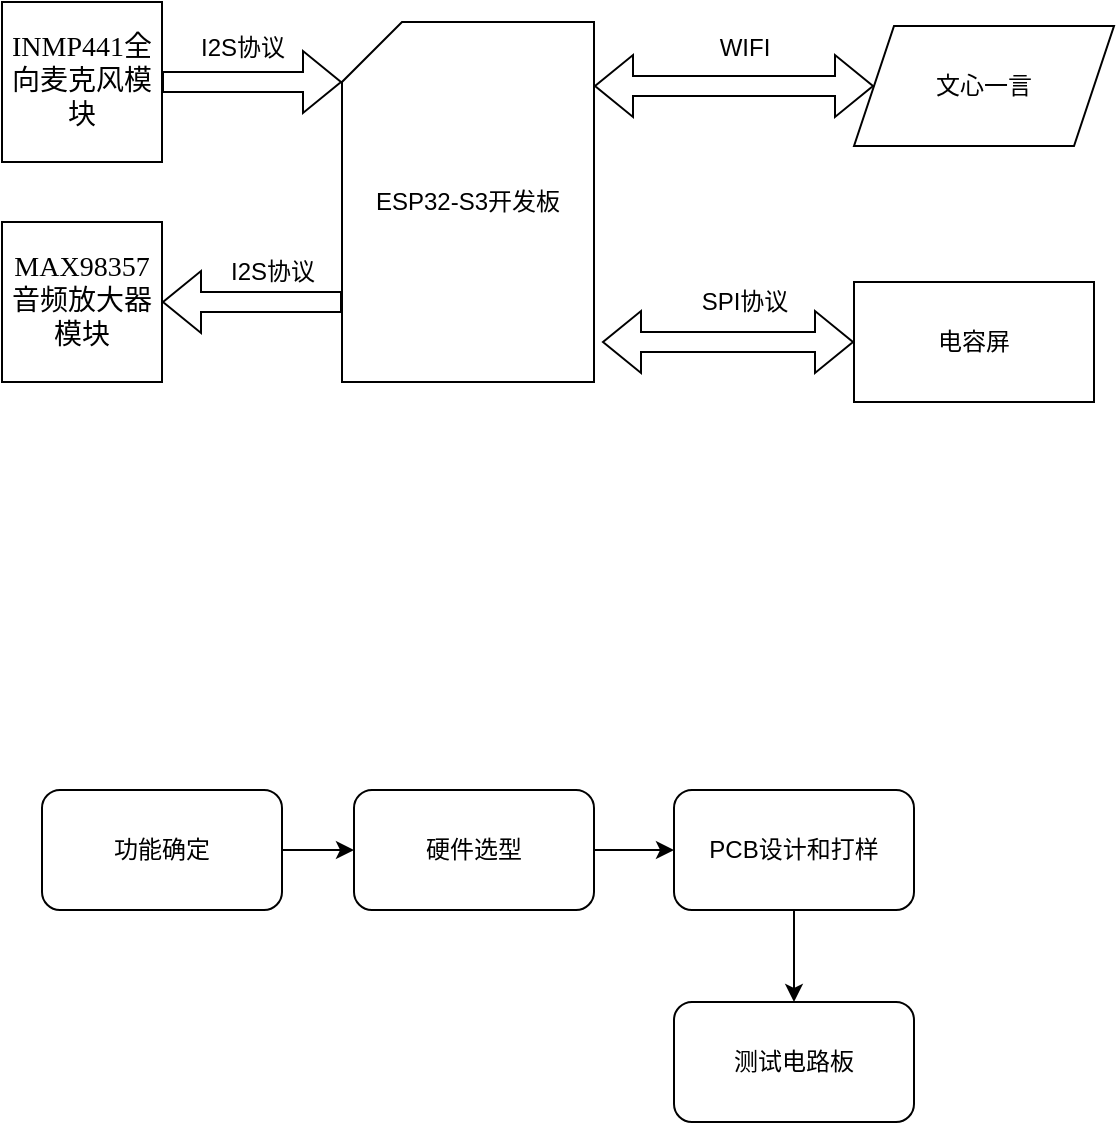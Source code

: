 <mxfile version="26.0.4">
  <diagram name="第 1 页" id="5_hrlgRrkxQNyP-M99RP">
    <mxGraphModel dx="868" dy="449" grid="1" gridSize="10" guides="1" tooltips="1" connect="1" arrows="1" fold="1" page="1" pageScale="1" pageWidth="827" pageHeight="1169" math="0" shadow="0">
      <root>
        <mxCell id="0" />
        <mxCell id="1" parent="0" />
        <mxCell id="xzWG090_1QoSRZAbisRV-2" value="ESP32-S3开发板" style="shape=card;whiteSpace=wrap;html=1;" vertex="1" parent="1">
          <mxGeometry x="280" y="170" width="126" height="180" as="geometry" />
        </mxCell>
        <mxCell id="xzWG090_1QoSRZAbisRV-3" value="文心一言" style="shape=parallelogram;perimeter=parallelogramPerimeter;whiteSpace=wrap;html=1;fixedSize=1;" vertex="1" parent="1">
          <mxGeometry x="536" y="172" width="130" height="60" as="geometry" />
        </mxCell>
        <mxCell id="xzWG090_1QoSRZAbisRV-10" value="" style="shape=flexArrow;endArrow=classic;startArrow=classic;html=1;rounded=0;entryX=0;entryY=0.5;entryDx=0;entryDy=0;" edge="1" parent="1" target="xzWG090_1QoSRZAbisRV-3">
          <mxGeometry width="100" height="100" relative="1" as="geometry">
            <mxPoint x="406" y="202" as="sourcePoint" />
            <mxPoint x="526" y="162" as="targetPoint" />
          </mxGeometry>
        </mxCell>
        <mxCell id="xzWG090_1QoSRZAbisRV-11" value="WIFI" style="text;html=1;align=center;verticalAlign=middle;resizable=0;points=[];autosize=1;strokeColor=none;fillColor=none;" vertex="1" parent="1">
          <mxGeometry x="456" y="168" width="50" height="30" as="geometry" />
        </mxCell>
        <mxCell id="xzWG090_1QoSRZAbisRV-13" value="&lt;p class=&quot;MsoNormal&quot;&gt;&lt;span style=&quot;mso-spacerun:&#39;yes&#39;;font-family:宋体;mso-ansi-font-weight:normal;&lt;br/&gt;mso-bidi-font-weight:bold;font-size:10.5pt;mso-font-kerning:1.0pt;&quot;&gt;&lt;font face=&quot;Times New Roman&quot;&gt;INMP441&lt;/font&gt;&lt;font face=&quot;宋体&quot;&gt;全向麦克风模块&lt;/font&gt;&lt;/span&gt;&lt;/p&gt;" style="whiteSpace=wrap;html=1;aspect=fixed;" vertex="1" parent="1">
          <mxGeometry x="110" y="160" width="80" height="80" as="geometry" />
        </mxCell>
        <mxCell id="xzWG090_1QoSRZAbisRV-14" value="&lt;p class=&quot;MsoNormal&quot;&gt;&lt;span style=&quot;mso-spacerun:&#39;yes&#39;;font-family:宋体;mso-ansi-font-weight:normal;&lt;br/&gt;mso-bidi-font-weight:bold;font-size:10.5pt;mso-font-kerning:1.0pt;&quot;&gt;&lt;font face=&quot;Times New Roman&quot;&gt;MAX98357&lt;/font&gt;&lt;font face=&quot;宋体&quot;&gt;音频放大器模块&lt;/font&gt;&lt;/span&gt;&lt;/p&gt;" style="whiteSpace=wrap;html=1;aspect=fixed;" vertex="1" parent="1">
          <mxGeometry x="110" y="270" width="80" height="80" as="geometry" />
        </mxCell>
        <mxCell id="xzWG090_1QoSRZAbisRV-16" value="" style="shape=flexArrow;endArrow=classic;html=1;rounded=0;exitX=1;exitY=0.5;exitDx=0;exitDy=0;entryX=0;entryY=0;entryDx=0;entryDy=30;entryPerimeter=0;" edge="1" parent="1" source="xzWG090_1QoSRZAbisRV-13" target="xzWG090_1QoSRZAbisRV-2">
          <mxGeometry width="50" height="50" relative="1" as="geometry">
            <mxPoint x="470" y="400" as="sourcePoint" />
            <mxPoint x="520" y="350" as="targetPoint" />
          </mxGeometry>
        </mxCell>
        <mxCell id="xzWG090_1QoSRZAbisRV-17" value="" style="shape=flexArrow;endArrow=classic;html=1;rounded=0;entryX=1;entryY=0.5;entryDx=0;entryDy=0;" edge="1" parent="1" target="xzWG090_1QoSRZAbisRV-14">
          <mxGeometry width="50" height="50" relative="1" as="geometry">
            <mxPoint x="280" y="310" as="sourcePoint" />
            <mxPoint x="414" y="410" as="targetPoint" />
          </mxGeometry>
        </mxCell>
        <mxCell id="xzWG090_1QoSRZAbisRV-18" value="I2S协议" style="text;html=1;align=center;verticalAlign=middle;resizable=0;points=[];autosize=1;strokeColor=none;fillColor=none;" vertex="1" parent="1">
          <mxGeometry x="195" y="168" width="70" height="30" as="geometry" />
        </mxCell>
        <mxCell id="xzWG090_1QoSRZAbisRV-19" value="I2S协议" style="text;html=1;align=center;verticalAlign=middle;resizable=0;points=[];autosize=1;strokeColor=none;fillColor=none;" vertex="1" parent="1">
          <mxGeometry x="210" y="280" width="70" height="30" as="geometry" />
        </mxCell>
        <mxCell id="xzWG090_1QoSRZAbisRV-21" value="电容屏" style="rounded=0;whiteSpace=wrap;html=1;" vertex="1" parent="1">
          <mxGeometry x="536" y="300" width="120" height="60" as="geometry" />
        </mxCell>
        <mxCell id="xzWG090_1QoSRZAbisRV-22" value="" style="shape=flexArrow;endArrow=classic;startArrow=classic;html=1;rounded=0;entryX=0;entryY=0.5;entryDx=0;entryDy=0;" edge="1" parent="1" target="xzWG090_1QoSRZAbisRV-21">
          <mxGeometry width="100" height="100" relative="1" as="geometry">
            <mxPoint x="410" y="330" as="sourcePoint" />
            <mxPoint x="460" y="230" as="targetPoint" />
          </mxGeometry>
        </mxCell>
        <mxCell id="xzWG090_1QoSRZAbisRV-23" value="SPI协议" style="text;html=1;align=center;verticalAlign=middle;resizable=0;points=[];autosize=1;strokeColor=none;fillColor=none;" vertex="1" parent="1">
          <mxGeometry x="446" y="295" width="70" height="30" as="geometry" />
        </mxCell>
        <mxCell id="xzWG090_1QoSRZAbisRV-30" value="" style="edgeStyle=orthogonalEdgeStyle;rounded=0;orthogonalLoop=1;jettySize=auto;html=1;" edge="1" parent="1" source="xzWG090_1QoSRZAbisRV-26" target="xzWG090_1QoSRZAbisRV-29">
          <mxGeometry relative="1" as="geometry" />
        </mxCell>
        <mxCell id="xzWG090_1QoSRZAbisRV-26" value="功能确定" style="rounded=1;whiteSpace=wrap;html=1;" vertex="1" parent="1">
          <mxGeometry x="130" y="554" width="120" height="60" as="geometry" />
        </mxCell>
        <mxCell id="xzWG090_1QoSRZAbisRV-32" value="" style="edgeStyle=orthogonalEdgeStyle;rounded=0;orthogonalLoop=1;jettySize=auto;html=1;" edge="1" parent="1" source="xzWG090_1QoSRZAbisRV-29" target="xzWG090_1QoSRZAbisRV-31">
          <mxGeometry relative="1" as="geometry" />
        </mxCell>
        <mxCell id="xzWG090_1QoSRZAbisRV-29" value="硬件选型" style="rounded=1;whiteSpace=wrap;html=1;" vertex="1" parent="1">
          <mxGeometry x="286" y="554" width="120" height="60" as="geometry" />
        </mxCell>
        <mxCell id="xzWG090_1QoSRZAbisRV-34" value="" style="edgeStyle=orthogonalEdgeStyle;rounded=0;orthogonalLoop=1;jettySize=auto;html=1;" edge="1" parent="1" source="xzWG090_1QoSRZAbisRV-31" target="xzWG090_1QoSRZAbisRV-33">
          <mxGeometry relative="1" as="geometry" />
        </mxCell>
        <mxCell id="xzWG090_1QoSRZAbisRV-31" value="PCB设计和打样" style="rounded=1;whiteSpace=wrap;html=1;" vertex="1" parent="1">
          <mxGeometry x="446" y="554" width="120" height="60" as="geometry" />
        </mxCell>
        <mxCell id="xzWG090_1QoSRZAbisRV-33" value="测试电路板" style="rounded=1;whiteSpace=wrap;html=1;" vertex="1" parent="1">
          <mxGeometry x="446" y="660" width="120" height="60" as="geometry" />
        </mxCell>
      </root>
    </mxGraphModel>
  </diagram>
</mxfile>
